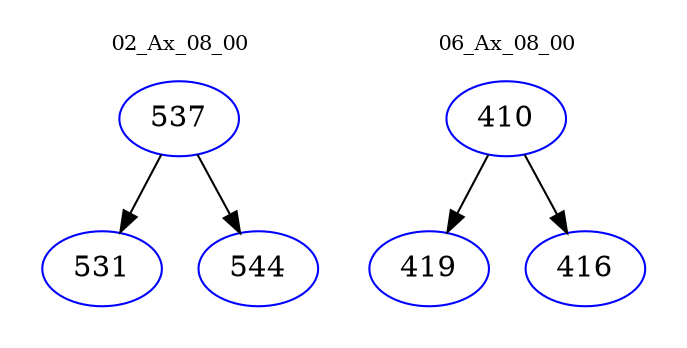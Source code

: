 digraph{
subgraph cluster_0 {
color = white
label = "02_Ax_08_00";
fontsize=10;
T0_537 [label="537", color="blue"]
T0_537 -> T0_531 [color="black"]
T0_531 [label="531", color="blue"]
T0_537 -> T0_544 [color="black"]
T0_544 [label="544", color="blue"]
}
subgraph cluster_1 {
color = white
label = "06_Ax_08_00";
fontsize=10;
T1_410 [label="410", color="blue"]
T1_410 -> T1_419 [color="black"]
T1_419 [label="419", color="blue"]
T1_410 -> T1_416 [color="black"]
T1_416 [label="416", color="blue"]
}
}
